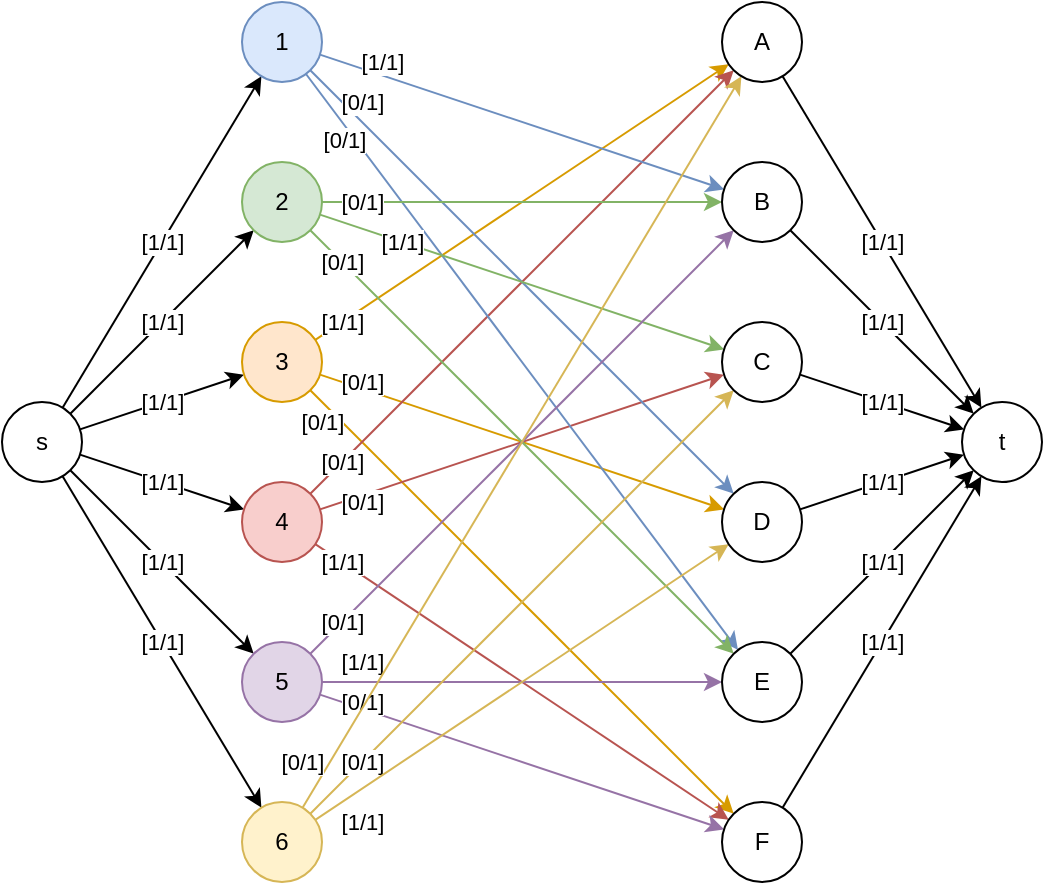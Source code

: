 <mxfile version="24.1.0" type="device">
  <diagram name="Page-1" id="L0Kk7n4HrUE3NebkYSWz">
    <mxGraphModel dx="955" dy="489" grid="1" gridSize="10" guides="1" tooltips="1" connect="1" arrows="1" fold="1" page="1" pageScale="1" pageWidth="850" pageHeight="1100" math="0" shadow="0">
      <root>
        <mxCell id="0" />
        <mxCell id="1" parent="0" />
        <mxCell id="LUQuOdgq-feki1862Wh2-19" value="[1/1]" style="rounded=0;orthogonalLoop=1;jettySize=auto;html=1;" edge="1" parent="1" source="LUQuOdgq-feki1862Wh2-1" target="LUQuOdgq-feki1862Wh2-4">
          <mxGeometry relative="1" as="geometry" />
        </mxCell>
        <mxCell id="LUQuOdgq-feki1862Wh2-20" value="[1/1]" style="rounded=0;orthogonalLoop=1;jettySize=auto;html=1;" edge="1" parent="1" source="LUQuOdgq-feki1862Wh2-1" target="LUQuOdgq-feki1862Wh2-5">
          <mxGeometry relative="1" as="geometry" />
        </mxCell>
        <mxCell id="LUQuOdgq-feki1862Wh2-21" value="[1/1]" style="rounded=0;orthogonalLoop=1;jettySize=auto;html=1;" edge="1" parent="1" source="LUQuOdgq-feki1862Wh2-1" target="LUQuOdgq-feki1862Wh2-2">
          <mxGeometry relative="1" as="geometry" />
        </mxCell>
        <mxCell id="LUQuOdgq-feki1862Wh2-22" value="[1/1]" style="rounded=0;orthogonalLoop=1;jettySize=auto;html=1;" edge="1" parent="1" source="LUQuOdgq-feki1862Wh2-1" target="LUQuOdgq-feki1862Wh2-3">
          <mxGeometry relative="1" as="geometry" />
        </mxCell>
        <mxCell id="LUQuOdgq-feki1862Wh2-23" value="[1/1]" style="rounded=0;orthogonalLoop=1;jettySize=auto;html=1;" edge="1" parent="1" source="LUQuOdgq-feki1862Wh2-1" target="LUQuOdgq-feki1862Wh2-7">
          <mxGeometry relative="1" as="geometry" />
        </mxCell>
        <mxCell id="LUQuOdgq-feki1862Wh2-24" value="[1/1]" style="rounded=0;orthogonalLoop=1;jettySize=auto;html=1;" edge="1" parent="1" source="LUQuOdgq-feki1862Wh2-1" target="LUQuOdgq-feki1862Wh2-8">
          <mxGeometry relative="1" as="geometry" />
        </mxCell>
        <mxCell id="LUQuOdgq-feki1862Wh2-1" value="s" style="ellipse;whiteSpace=wrap;html=1;aspect=fixed;" vertex="1" parent="1">
          <mxGeometry x="160" y="240" width="40" height="40" as="geometry" />
        </mxCell>
        <mxCell id="LUQuOdgq-feki1862Wh2-37" value="[1/1]" style="rounded=0;orthogonalLoop=1;jettySize=auto;html=1;fillColor=#ffe6cc;strokeColor=#d79b00;" edge="1" parent="1" source="LUQuOdgq-feki1862Wh2-2" target="LUQuOdgq-feki1862Wh2-13">
          <mxGeometry x="-0.871" relative="1" as="geometry">
            <mxPoint as="offset" />
          </mxGeometry>
        </mxCell>
        <mxCell id="LUQuOdgq-feki1862Wh2-38" value="[0/1]" style="rounded=0;orthogonalLoop=1;jettySize=auto;html=1;fillColor=#ffe6cc;strokeColor=#d79b00;" edge="1" parent="1" source="LUQuOdgq-feki1862Wh2-2" target="LUQuOdgq-feki1862Wh2-12">
          <mxGeometry x="-0.802" y="3" relative="1" as="geometry">
            <mxPoint as="offset" />
          </mxGeometry>
        </mxCell>
        <mxCell id="LUQuOdgq-feki1862Wh2-39" value="[0/1]" style="rounded=0;orthogonalLoop=1;jettySize=auto;html=1;fillColor=#ffe6cc;strokeColor=#d79b00;" edge="1" parent="1" source="LUQuOdgq-feki1862Wh2-2" target="LUQuOdgq-feki1862Wh2-16">
          <mxGeometry x="-0.897" y="-7" relative="1" as="geometry">
            <mxPoint as="offset" />
          </mxGeometry>
        </mxCell>
        <mxCell id="LUQuOdgq-feki1862Wh2-2" value="3" style="ellipse;whiteSpace=wrap;html=1;aspect=fixed;fillColor=#ffe6cc;strokeColor=#d79b00;" vertex="1" parent="1">
          <mxGeometry x="280" y="200" width="40" height="40" as="geometry" />
        </mxCell>
        <mxCell id="LUQuOdgq-feki1862Wh2-40" value="[0/1]" style="rounded=0;orthogonalLoop=1;jettySize=auto;html=1;fillColor=#f8cecc;strokeColor=#b85450;" edge="1" parent="1" source="LUQuOdgq-feki1862Wh2-3" target="LUQuOdgq-feki1862Wh2-13">
          <mxGeometry x="-0.85" relative="1" as="geometry">
            <mxPoint as="offset" />
          </mxGeometry>
        </mxCell>
        <mxCell id="LUQuOdgq-feki1862Wh2-41" value="[0/1]" style="rounded=0;orthogonalLoop=1;jettySize=auto;html=1;fillColor=#f8cecc;strokeColor=#b85450;" edge="1" parent="1" source="LUQuOdgq-feki1862Wh2-3" target="LUQuOdgq-feki1862Wh2-11">
          <mxGeometry x="-0.802" y="-3" relative="1" as="geometry">
            <mxPoint as="offset" />
          </mxGeometry>
        </mxCell>
        <mxCell id="LUQuOdgq-feki1862Wh2-42" value="[1/1]" style="rounded=0;orthogonalLoop=1;jettySize=auto;html=1;fillColor=#f8cecc;strokeColor=#b85450;" edge="1" parent="1" source="LUQuOdgq-feki1862Wh2-3" target="LUQuOdgq-feki1862Wh2-16">
          <mxGeometry x="-0.871" relative="1" as="geometry">
            <mxPoint as="offset" />
          </mxGeometry>
        </mxCell>
        <mxCell id="LUQuOdgq-feki1862Wh2-3" value="4" style="ellipse;whiteSpace=wrap;html=1;aspect=fixed;fillColor=#f8cecc;strokeColor=#b85450;" vertex="1" parent="1">
          <mxGeometry x="280" y="280" width="40" height="40" as="geometry" />
        </mxCell>
        <mxCell id="LUQuOdgq-feki1862Wh2-31" value="[1/1]" style="rounded=0;orthogonalLoop=1;jettySize=auto;html=1;fillColor=#dae8fc;strokeColor=#6c8ebf;" edge="1" parent="1" source="LUQuOdgq-feki1862Wh2-4" target="LUQuOdgq-feki1862Wh2-14">
          <mxGeometry x="-0.713" y="6" relative="1" as="geometry">
            <mxPoint as="offset" />
          </mxGeometry>
        </mxCell>
        <mxCell id="LUQuOdgq-feki1862Wh2-32" value="[0/1]" style="rounded=0;orthogonalLoop=1;jettySize=auto;html=1;fillColor=#dae8fc;strokeColor=#6c8ebf;" edge="1" parent="1" source="LUQuOdgq-feki1862Wh2-4" target="LUQuOdgq-feki1862Wh2-12">
          <mxGeometry x="-0.803" y="7" relative="1" as="geometry">
            <mxPoint as="offset" />
          </mxGeometry>
        </mxCell>
        <mxCell id="LUQuOdgq-feki1862Wh2-33" value="[0/1]" style="rounded=0;orthogonalLoop=1;jettySize=auto;html=1;fillColor=#dae8fc;strokeColor=#6c8ebf;" edge="1" parent="1" source="LUQuOdgq-feki1862Wh2-4" target="LUQuOdgq-feki1862Wh2-15">
          <mxGeometry x="-0.788" y="-4" relative="1" as="geometry">
            <mxPoint x="-1" as="offset" />
          </mxGeometry>
        </mxCell>
        <mxCell id="LUQuOdgq-feki1862Wh2-4" value="1" style="ellipse;whiteSpace=wrap;html=1;aspect=fixed;fillColor=#dae8fc;strokeColor=#6c8ebf;" vertex="1" parent="1">
          <mxGeometry x="280" y="40" width="40" height="40" as="geometry" />
        </mxCell>
        <mxCell id="LUQuOdgq-feki1862Wh2-34" value="[0/1]" style="rounded=0;orthogonalLoop=1;jettySize=auto;html=1;fillColor=#d5e8d4;strokeColor=#82b366;" edge="1" parent="1" source="LUQuOdgq-feki1862Wh2-5" target="LUQuOdgq-feki1862Wh2-14">
          <mxGeometry x="-0.8" relative="1" as="geometry">
            <mxPoint as="offset" />
          </mxGeometry>
        </mxCell>
        <mxCell id="LUQuOdgq-feki1862Wh2-35" value="[1/1]" style="rounded=0;orthogonalLoop=1;jettySize=auto;html=1;fillColor=#d5e8d4;strokeColor=#82b366;" edge="1" parent="1" source="LUQuOdgq-feki1862Wh2-5" target="LUQuOdgq-feki1862Wh2-11">
          <mxGeometry x="-0.594" relative="1" as="geometry">
            <mxPoint as="offset" />
          </mxGeometry>
        </mxCell>
        <mxCell id="LUQuOdgq-feki1862Wh2-36" value="[0/1]" style="rounded=0;orthogonalLoop=1;jettySize=auto;html=1;fillColor=#d5e8d4;strokeColor=#82b366;" edge="1" parent="1" source="LUQuOdgq-feki1862Wh2-5" target="LUQuOdgq-feki1862Wh2-15">
          <mxGeometry x="-0.85" relative="1" as="geometry">
            <mxPoint as="offset" />
          </mxGeometry>
        </mxCell>
        <mxCell id="LUQuOdgq-feki1862Wh2-5" value="2" style="ellipse;whiteSpace=wrap;html=1;aspect=fixed;fillColor=#d5e8d4;strokeColor=#82b366;" vertex="1" parent="1">
          <mxGeometry x="280" y="120" width="40" height="40" as="geometry" />
        </mxCell>
        <mxCell id="LUQuOdgq-feki1862Wh2-43" value="[0/1]" style="rounded=0;orthogonalLoop=1;jettySize=auto;html=1;fillColor=#e1d5e7;strokeColor=#9673a6;" edge="1" parent="1" source="LUQuOdgq-feki1862Wh2-7" target="LUQuOdgq-feki1862Wh2-14">
          <mxGeometry x="-0.85" relative="1" as="geometry">
            <mxPoint as="offset" />
          </mxGeometry>
        </mxCell>
        <mxCell id="LUQuOdgq-feki1862Wh2-44" value="[1/1]" style="rounded=0;orthogonalLoop=1;jettySize=auto;html=1;fillColor=#e1d5e7;strokeColor=#9673a6;" edge="1" parent="1" source="LUQuOdgq-feki1862Wh2-7" target="LUQuOdgq-feki1862Wh2-15">
          <mxGeometry x="-0.8" y="10" relative="1" as="geometry">
            <mxPoint as="offset" />
          </mxGeometry>
        </mxCell>
        <mxCell id="LUQuOdgq-feki1862Wh2-45" value="[0/1]" style="rounded=0;orthogonalLoop=1;jettySize=auto;html=1;fillColor=#e1d5e7;strokeColor=#9673a6;" edge="1" parent="1" source="LUQuOdgq-feki1862Wh2-7" target="LUQuOdgq-feki1862Wh2-16">
          <mxGeometry x="-0.802" y="3" relative="1" as="geometry">
            <mxPoint as="offset" />
          </mxGeometry>
        </mxCell>
        <mxCell id="LUQuOdgq-feki1862Wh2-7" value="5" style="ellipse;whiteSpace=wrap;html=1;aspect=fixed;fillColor=#e1d5e7;strokeColor=#9673a6;" vertex="1" parent="1">
          <mxGeometry x="280" y="360" width="40" height="40" as="geometry" />
        </mxCell>
        <mxCell id="LUQuOdgq-feki1862Wh2-46" value="[0/1]" style="rounded=0;orthogonalLoop=1;jettySize=auto;html=1;fillColor=#fff2cc;strokeColor=#d6b656;" edge="1" parent="1" source="LUQuOdgq-feki1862Wh2-8" target="LUQuOdgq-feki1862Wh2-13">
          <mxGeometry x="-0.909" y="12" relative="1" as="geometry">
            <mxPoint as="offset" />
          </mxGeometry>
        </mxCell>
        <mxCell id="LUQuOdgq-feki1862Wh2-47" value="[0/1]" style="rounded=0;orthogonalLoop=1;jettySize=auto;html=1;fillColor=#fff2cc;strokeColor=#d6b656;" edge="1" parent="1" source="LUQuOdgq-feki1862Wh2-8" target="LUQuOdgq-feki1862Wh2-11">
          <mxGeometry x="-0.756" relative="1" as="geometry">
            <mxPoint as="offset" />
          </mxGeometry>
        </mxCell>
        <mxCell id="LUQuOdgq-feki1862Wh2-48" value="[1/1]" style="rounded=0;orthogonalLoop=1;jettySize=auto;html=1;fillColor=#fff2cc;strokeColor=#d6b656;" edge="1" parent="1" source="LUQuOdgq-feki1862Wh2-8" target="LUQuOdgq-feki1862Wh2-12">
          <mxGeometry x="-0.848" y="-14" relative="1" as="geometry">
            <mxPoint as="offset" />
          </mxGeometry>
        </mxCell>
        <mxCell id="LUQuOdgq-feki1862Wh2-8" value="6" style="ellipse;whiteSpace=wrap;html=1;aspect=fixed;fillColor=#fff2cc;strokeColor=#d6b656;" vertex="1" parent="1">
          <mxGeometry x="280" y="440" width="40" height="40" as="geometry" />
        </mxCell>
        <mxCell id="LUQuOdgq-feki1862Wh2-27" value="[1/1]" style="rounded=0;orthogonalLoop=1;jettySize=auto;html=1;" edge="1" parent="1" source="LUQuOdgq-feki1862Wh2-11" target="LUQuOdgq-feki1862Wh2-17">
          <mxGeometry relative="1" as="geometry" />
        </mxCell>
        <mxCell id="LUQuOdgq-feki1862Wh2-11" value="C" style="ellipse;whiteSpace=wrap;html=1;aspect=fixed;" vertex="1" parent="1">
          <mxGeometry x="520" y="200" width="40" height="40" as="geometry" />
        </mxCell>
        <mxCell id="LUQuOdgq-feki1862Wh2-28" value="[1/1]" style="rounded=0;orthogonalLoop=1;jettySize=auto;html=1;" edge="1" parent="1" source="LUQuOdgq-feki1862Wh2-12" target="LUQuOdgq-feki1862Wh2-17">
          <mxGeometry relative="1" as="geometry" />
        </mxCell>
        <mxCell id="LUQuOdgq-feki1862Wh2-12" value="D" style="ellipse;whiteSpace=wrap;html=1;aspect=fixed;" vertex="1" parent="1">
          <mxGeometry x="520" y="280" width="40" height="40" as="geometry" />
        </mxCell>
        <mxCell id="LUQuOdgq-feki1862Wh2-25" value="[1/1]" style="rounded=0;orthogonalLoop=1;jettySize=auto;html=1;" edge="1" parent="1" source="LUQuOdgq-feki1862Wh2-13" target="LUQuOdgq-feki1862Wh2-17">
          <mxGeometry relative="1" as="geometry" />
        </mxCell>
        <mxCell id="LUQuOdgq-feki1862Wh2-13" value="A" style="ellipse;whiteSpace=wrap;html=1;aspect=fixed;" vertex="1" parent="1">
          <mxGeometry x="520" y="40" width="40" height="40" as="geometry" />
        </mxCell>
        <mxCell id="LUQuOdgq-feki1862Wh2-26" value="[1/1]" style="rounded=0;orthogonalLoop=1;jettySize=auto;html=1;" edge="1" parent="1" source="LUQuOdgq-feki1862Wh2-14" target="LUQuOdgq-feki1862Wh2-17">
          <mxGeometry relative="1" as="geometry" />
        </mxCell>
        <mxCell id="LUQuOdgq-feki1862Wh2-14" value="B" style="ellipse;whiteSpace=wrap;html=1;aspect=fixed;" vertex="1" parent="1">
          <mxGeometry x="520" y="120" width="40" height="40" as="geometry" />
        </mxCell>
        <mxCell id="LUQuOdgq-feki1862Wh2-29" value="[1/1]" style="rounded=0;orthogonalLoop=1;jettySize=auto;html=1;" edge="1" parent="1" source="LUQuOdgq-feki1862Wh2-15" target="LUQuOdgq-feki1862Wh2-17">
          <mxGeometry relative="1" as="geometry" />
        </mxCell>
        <mxCell id="LUQuOdgq-feki1862Wh2-15" value="E" style="ellipse;whiteSpace=wrap;html=1;aspect=fixed;" vertex="1" parent="1">
          <mxGeometry x="520" y="360" width="40" height="40" as="geometry" />
        </mxCell>
        <mxCell id="LUQuOdgq-feki1862Wh2-30" value="[1/1]" style="rounded=0;orthogonalLoop=1;jettySize=auto;html=1;" edge="1" parent="1" source="LUQuOdgq-feki1862Wh2-16" target="LUQuOdgq-feki1862Wh2-17">
          <mxGeometry relative="1" as="geometry" />
        </mxCell>
        <mxCell id="LUQuOdgq-feki1862Wh2-16" value="F" style="ellipse;whiteSpace=wrap;html=1;aspect=fixed;" vertex="1" parent="1">
          <mxGeometry x="520" y="440" width="40" height="40" as="geometry" />
        </mxCell>
        <mxCell id="LUQuOdgq-feki1862Wh2-17" value="t" style="ellipse;whiteSpace=wrap;html=1;aspect=fixed;" vertex="1" parent="1">
          <mxGeometry x="640" y="240" width="40" height="40" as="geometry" />
        </mxCell>
      </root>
    </mxGraphModel>
  </diagram>
</mxfile>
